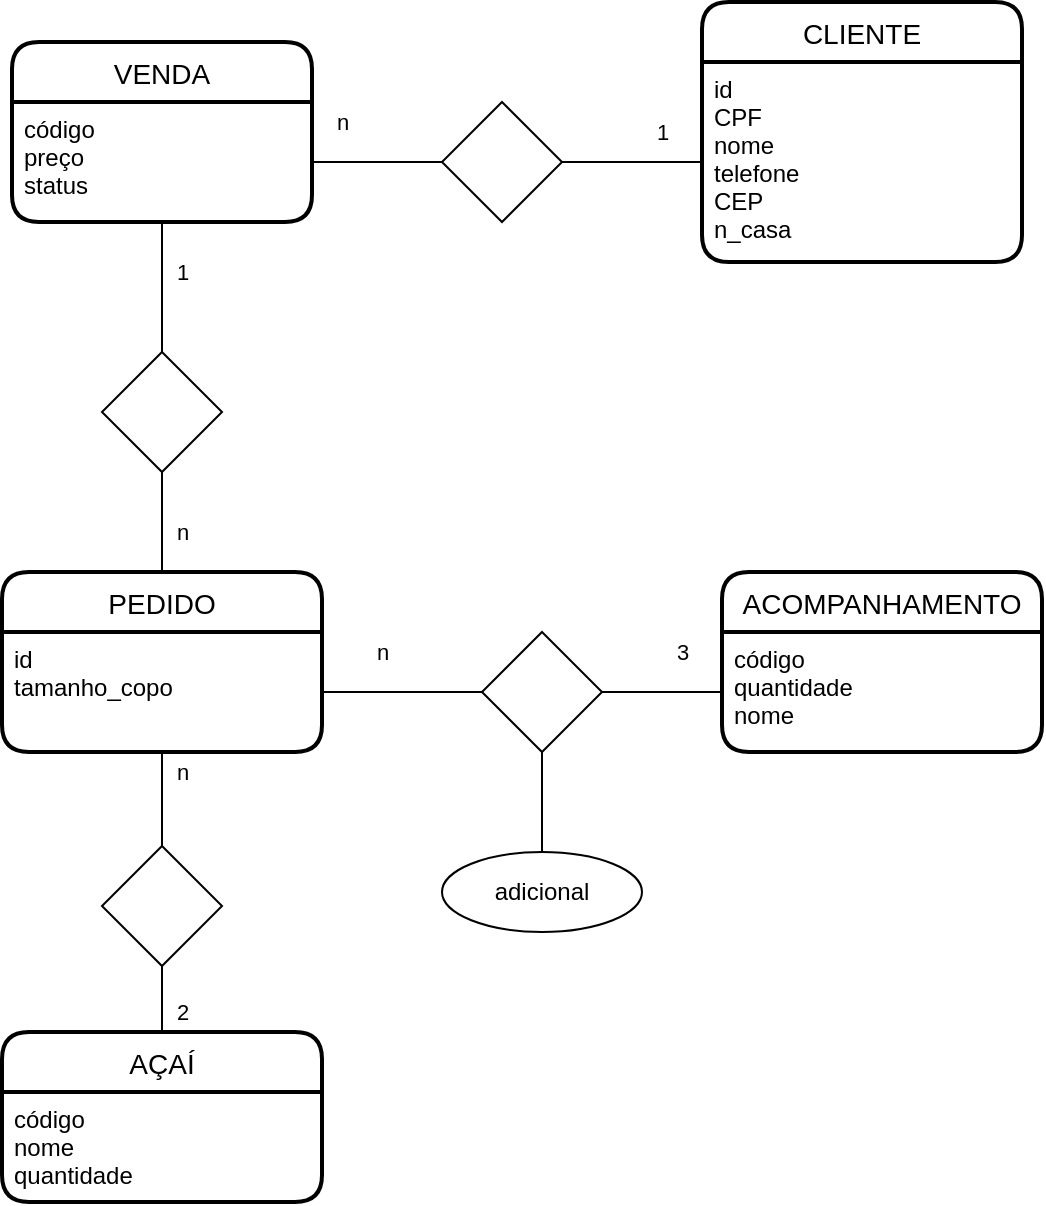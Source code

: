 <mxfile version="17.4.1" type="github">
  <diagram id="SZPW7GVk9boxVMulSVg8" name="Page-1">
    <mxGraphModel dx="1074" dy="1619" grid="1" gridSize="10" guides="1" tooltips="1" connect="1" arrows="1" fold="1" page="1" pageScale="1" pageWidth="827" pageHeight="1169" math="0" shadow="0">
      <root>
        <mxCell id="0" />
        <mxCell id="1" parent="0" />
        <mxCell id="oA1aSemkxsOHosw8v9iw-3" value="VENDA" style="swimlane;childLayout=stackLayout;horizontal=1;startSize=30;horizontalStack=0;rounded=1;fontSize=14;fontStyle=0;strokeWidth=2;resizeParent=0;resizeLast=1;shadow=0;dashed=0;align=center;" parent="1" vertex="1">
          <mxGeometry x="25" y="-1135" width="150" height="90" as="geometry" />
        </mxCell>
        <mxCell id="oA1aSemkxsOHosw8v9iw-4" value="código&#xa;preço&#xa;status" style="align=left;strokeColor=none;fillColor=none;spacingLeft=4;fontSize=12;verticalAlign=top;resizable=0;rotatable=0;part=1;" parent="oA1aSemkxsOHosw8v9iw-3" vertex="1">
          <mxGeometry y="30" width="150" height="60" as="geometry" />
        </mxCell>
        <mxCell id="oA1aSemkxsOHosw8v9iw-7" value="PEDIDO" style="swimlane;childLayout=stackLayout;horizontal=1;startSize=30;horizontalStack=0;rounded=1;fontSize=14;fontStyle=0;strokeWidth=2;resizeParent=0;resizeLast=1;shadow=0;dashed=0;align=center;" parent="1" vertex="1">
          <mxGeometry x="20" y="-870" width="160" height="90" as="geometry" />
        </mxCell>
        <mxCell id="oA1aSemkxsOHosw8v9iw-8" value="id&#xa;tamanho_copo" style="align=left;strokeColor=none;fillColor=none;spacingLeft=4;fontSize=12;verticalAlign=top;resizable=0;rotatable=0;part=1;" parent="oA1aSemkxsOHosw8v9iw-7" vertex="1">
          <mxGeometry y="30" width="160" height="60" as="geometry" />
        </mxCell>
        <mxCell id="oA1aSemkxsOHosw8v9iw-9" value="ACOMPANHAMENTO" style="swimlane;childLayout=stackLayout;horizontal=1;startSize=30;horizontalStack=0;rounded=1;fontSize=14;fontStyle=0;strokeWidth=2;resizeParent=0;resizeLast=1;shadow=0;dashed=0;align=center;" parent="1" vertex="1">
          <mxGeometry x="380" y="-870" width="160" height="90" as="geometry" />
        </mxCell>
        <mxCell id="oA1aSemkxsOHosw8v9iw-10" value="código&#xa;quantidade&#xa;nome" style="align=left;strokeColor=none;fillColor=none;spacingLeft=4;fontSize=12;verticalAlign=top;resizable=0;rotatable=0;part=1;" parent="oA1aSemkxsOHosw8v9iw-9" vertex="1">
          <mxGeometry y="30" width="160" height="60" as="geometry" />
        </mxCell>
        <mxCell id="oA1aSemkxsOHosw8v9iw-11" value="CLIENTE" style="swimlane;childLayout=stackLayout;horizontal=1;startSize=30;horizontalStack=0;rounded=1;fontSize=14;fontStyle=0;strokeWidth=2;resizeParent=0;resizeLast=1;shadow=0;dashed=0;align=center;" parent="1" vertex="1">
          <mxGeometry x="370" y="-1155" width="160" height="130" as="geometry" />
        </mxCell>
        <mxCell id="oA1aSemkxsOHosw8v9iw-12" value="id&#xa;CPF&#xa;nome&#xa;telefone&#xa;CEP&#xa;n_casa" style="align=left;strokeColor=none;fillColor=none;spacingLeft=4;fontSize=12;verticalAlign=top;resizable=0;rotatable=0;part=1;" parent="oA1aSemkxsOHosw8v9iw-11" vertex="1">
          <mxGeometry y="30" width="160" height="100" as="geometry" />
        </mxCell>
        <mxCell id="oA1aSemkxsOHosw8v9iw-17" value="" style="shape=rhombus;perimeter=rhombusPerimeter;whiteSpace=wrap;html=1;align=center;" parent="1" vertex="1">
          <mxGeometry x="70" y="-980" width="60" height="60" as="geometry" />
        </mxCell>
        <mxCell id="oA1aSemkxsOHosw8v9iw-25" value="" style="shape=rhombus;perimeter=rhombusPerimeter;whiteSpace=wrap;html=1;align=center;" parent="1" vertex="1">
          <mxGeometry x="260" y="-840" width="60" height="60" as="geometry" />
        </mxCell>
        <mxCell id="oA1aSemkxsOHosw8v9iw-27" value="adicional" style="ellipse;whiteSpace=wrap;html=1;align=center;" parent="1" vertex="1">
          <mxGeometry x="240" y="-730" width="100" height="40" as="geometry" />
        </mxCell>
        <mxCell id="oA1aSemkxsOHosw8v9iw-37" value="AÇAÍ" style="swimlane;childLayout=stackLayout;horizontal=1;startSize=30;horizontalStack=0;rounded=1;fontSize=14;fontStyle=0;strokeWidth=2;resizeParent=0;resizeLast=1;shadow=0;dashed=0;align=center;fontFamily=Helvetica;fontColor=default;" parent="1" vertex="1">
          <mxGeometry x="20" y="-640" width="160" height="85" as="geometry" />
        </mxCell>
        <mxCell id="oA1aSemkxsOHosw8v9iw-38" value="código&#xa;nome&#xa;quantidade" style="align=left;strokeColor=none;fillColor=none;spacingLeft=4;fontSize=12;verticalAlign=top;resizable=0;rotatable=0;part=1;fontFamily=Helvetica;fontColor=default;" parent="oA1aSemkxsOHosw8v9iw-37" vertex="1">
          <mxGeometry y="30" width="160" height="55" as="geometry" />
        </mxCell>
        <mxCell id="oA1aSemkxsOHosw8v9iw-40" value="" style="shape=rhombus;perimeter=rhombusPerimeter;whiteSpace=wrap;html=1;align=center;" parent="1" vertex="1">
          <mxGeometry x="70" y="-733" width="60" height="60" as="geometry" />
        </mxCell>
        <mxCell id="oA1aSemkxsOHosw8v9iw-42" value="n" style="text;html=1;align=center;verticalAlign=middle;resizable=0;points=[];autosize=1;strokeColor=none;fillColor=none;fontSize=11;fontFamily=Helvetica;fontColor=default;" parent="1" vertex="1">
          <mxGeometry x="100" y="-780" width="20" height="20" as="geometry" />
        </mxCell>
        <mxCell id="oA1aSemkxsOHosw8v9iw-43" value="2" style="text;html=1;align=center;verticalAlign=middle;resizable=0;points=[];autosize=1;strokeColor=none;fillColor=none;fontSize=11;fontFamily=Helvetica;fontColor=default;" parent="1" vertex="1">
          <mxGeometry x="100" y="-660" width="20" height="20" as="geometry" />
        </mxCell>
        <mxCell id="oA1aSemkxsOHosw8v9iw-46" style="edgeStyle=none;shape=connector;rounded=0;orthogonalLoop=1;jettySize=auto;html=1;entryX=0.5;entryY=1;entryDx=0;entryDy=0;labelBackgroundColor=default;fontFamily=Helvetica;fontSize=11;fontColor=default;endArrow=classic;strokeColor=default;" parent="1" source="oA1aSemkxsOHosw8v9iw-40" target="oA1aSemkxsOHosw8v9iw-40" edge="1">
          <mxGeometry relative="1" as="geometry" />
        </mxCell>
        <mxCell id="oA1aSemkxsOHosw8v9iw-48" value="" style="endArrow=none;html=1;rounded=0;labelBackgroundColor=default;fontFamily=Helvetica;fontSize=11;fontColor=default;strokeColor=default;shape=connector;entryX=0.5;entryY=0;entryDx=0;entryDy=0;exitX=0.5;exitY=1;exitDx=0;exitDy=0;" parent="1" source="oA1aSemkxsOHosw8v9iw-40" target="oA1aSemkxsOHosw8v9iw-37" edge="1">
          <mxGeometry relative="1" as="geometry">
            <mxPoint x="150" y="-660" as="sourcePoint" />
            <mxPoint x="290" y="-680" as="targetPoint" />
          </mxGeometry>
        </mxCell>
        <mxCell id="oA1aSemkxsOHosw8v9iw-49" value="" style="endArrow=none;html=1;rounded=0;labelBackgroundColor=default;fontFamily=Helvetica;fontSize=11;fontColor=default;strokeColor=default;shape=connector;entryX=0.5;entryY=0;entryDx=0;entryDy=0;" parent="1" source="oA1aSemkxsOHosw8v9iw-8" target="oA1aSemkxsOHosw8v9iw-40" edge="1">
          <mxGeometry relative="1" as="geometry">
            <mxPoint x="130" y="-720" as="sourcePoint" />
            <mxPoint x="130" y="-670" as="targetPoint" />
            <Array as="points" />
          </mxGeometry>
        </mxCell>
        <mxCell id="oA1aSemkxsOHosw8v9iw-54" value="" style="endArrow=none;html=1;rounded=0;labelBackgroundColor=default;fontFamily=Helvetica;fontSize=11;fontColor=default;strokeColor=default;shape=connector;exitX=0.5;exitY=1;exitDx=0;exitDy=0;entryX=0.5;entryY=0;entryDx=0;entryDy=0;" parent="1" source="oA1aSemkxsOHosw8v9iw-17" target="oA1aSemkxsOHosw8v9iw-7" edge="1">
          <mxGeometry relative="1" as="geometry">
            <mxPoint x="100" y="-910" as="sourcePoint" />
            <mxPoint x="280" y="-900" as="targetPoint" />
          </mxGeometry>
        </mxCell>
        <mxCell id="oA1aSemkxsOHosw8v9iw-55" value="" style="endArrow=none;html=1;rounded=0;labelBackgroundColor=default;fontFamily=Helvetica;fontSize=11;fontColor=default;strokeColor=default;shape=connector;exitX=0.5;exitY=1;exitDx=0;exitDy=0;entryX=0.5;entryY=0;entryDx=0;entryDy=0;" parent="1" source="oA1aSemkxsOHosw8v9iw-4" target="oA1aSemkxsOHosw8v9iw-17" edge="1">
          <mxGeometry relative="1" as="geometry">
            <mxPoint x="150" y="-990" as="sourcePoint" />
            <mxPoint x="310" y="-990" as="targetPoint" />
          </mxGeometry>
        </mxCell>
        <mxCell id="oA1aSemkxsOHosw8v9iw-56" value="" style="endArrow=none;html=1;rounded=0;labelBackgroundColor=default;fontFamily=Helvetica;fontSize=11;fontColor=default;strokeColor=default;shape=connector;exitX=1;exitY=0.5;exitDx=0;exitDy=0;entryX=0;entryY=0.5;entryDx=0;entryDy=0;" parent="1" source="oA1aSemkxsOHosw8v9iw-4" target="oA1aSemkxsOHosw8v9iw-57" edge="1">
          <mxGeometry relative="1" as="geometry">
            <mxPoint x="160" y="-970" as="sourcePoint" />
            <mxPoint x="240" y="-1050" as="targetPoint" />
          </mxGeometry>
        </mxCell>
        <mxCell id="oA1aSemkxsOHosw8v9iw-57" value="" style="shape=rhombus;perimeter=rhombusPerimeter;whiteSpace=wrap;html=1;align=center;" parent="1" vertex="1">
          <mxGeometry x="240" y="-1105" width="60" height="60" as="geometry" />
        </mxCell>
        <mxCell id="oA1aSemkxsOHosw8v9iw-58" value="" style="endArrow=none;html=1;rounded=0;labelBackgroundColor=default;fontFamily=Helvetica;fontSize=11;fontColor=default;strokeColor=default;shape=connector;exitX=1;exitY=0.5;exitDx=0;exitDy=0;entryX=0;entryY=0.5;entryDx=0;entryDy=0;" parent="1" source="oA1aSemkxsOHosw8v9iw-57" target="oA1aSemkxsOHosw8v9iw-12" edge="1">
          <mxGeometry relative="1" as="geometry">
            <mxPoint x="320.0" y="-1075" as="sourcePoint" />
            <mxPoint x="340" y="-970" as="targetPoint" />
          </mxGeometry>
        </mxCell>
        <mxCell id="oA1aSemkxsOHosw8v9iw-64" value="" style="endArrow=none;html=1;rounded=0;labelBackgroundColor=default;fontFamily=Helvetica;fontSize=11;fontColor=default;strokeColor=default;shape=connector;exitX=1;exitY=0.5;exitDx=0;exitDy=0;entryX=0;entryY=0.5;entryDx=0;entryDy=0;" parent="1" source="oA1aSemkxsOHosw8v9iw-8" target="oA1aSemkxsOHosw8v9iw-25" edge="1">
          <mxGeometry relative="1" as="geometry">
            <mxPoint x="650" y="-850" as="sourcePoint" />
            <mxPoint x="220" y="-760" as="targetPoint" />
          </mxGeometry>
        </mxCell>
        <mxCell id="oA1aSemkxsOHosw8v9iw-65" value="" style="endArrow=none;html=1;rounded=0;labelBackgroundColor=default;fontFamily=Helvetica;fontSize=11;fontColor=default;strokeColor=default;shape=connector;exitX=1;exitY=0.5;exitDx=0;exitDy=0;entryX=0;entryY=0.5;entryDx=0;entryDy=0;" parent="1" source="oA1aSemkxsOHosw8v9iw-25" target="oA1aSemkxsOHosw8v9iw-10" edge="1">
          <mxGeometry relative="1" as="geometry">
            <mxPoint x="650" y="-850" as="sourcePoint" />
            <mxPoint x="810" y="-850" as="targetPoint" />
          </mxGeometry>
        </mxCell>
        <mxCell id="oA1aSemkxsOHosw8v9iw-67" value="" style="endArrow=none;html=1;rounded=0;labelBackgroundColor=default;fontFamily=Helvetica;fontSize=11;fontColor=default;strokeColor=default;shape=connector;entryX=0.5;entryY=0;entryDx=0;entryDy=0;exitX=0.5;exitY=1;exitDx=0;exitDy=0;" parent="1" source="oA1aSemkxsOHosw8v9iw-25" target="oA1aSemkxsOHosw8v9iw-27" edge="1">
          <mxGeometry relative="1" as="geometry">
            <mxPoint x="650" y="-850" as="sourcePoint" />
            <mxPoint x="810" y="-850" as="targetPoint" />
          </mxGeometry>
        </mxCell>
        <mxCell id="oA1aSemkxsOHosw8v9iw-68" value="1" style="text;html=1;align=center;verticalAlign=middle;resizable=0;points=[];autosize=1;strokeColor=none;fillColor=none;fontSize=11;fontFamily=Helvetica;fontColor=default;" parent="1" vertex="1">
          <mxGeometry x="100" y="-1030" width="20" height="20" as="geometry" />
        </mxCell>
        <mxCell id="oA1aSemkxsOHosw8v9iw-70" value="n" style="text;html=1;align=center;verticalAlign=middle;resizable=0;points=[];autosize=1;strokeColor=none;fillColor=none;fontSize=11;fontFamily=Helvetica;fontColor=default;" parent="1" vertex="1">
          <mxGeometry x="100" y="-900" width="20" height="20" as="geometry" />
        </mxCell>
        <mxCell id="oA1aSemkxsOHosw8v9iw-71" value="n" style="text;html=1;align=center;verticalAlign=middle;resizable=0;points=[];autosize=1;strokeColor=none;fillColor=none;fontSize=11;fontFamily=Helvetica;fontColor=default;" parent="1" vertex="1">
          <mxGeometry x="180" y="-1105" width="20" height="20" as="geometry" />
        </mxCell>
        <mxCell id="oA1aSemkxsOHosw8v9iw-72" value="1" style="text;html=1;align=center;verticalAlign=middle;resizable=0;points=[];autosize=1;strokeColor=none;fillColor=none;fontSize=11;fontFamily=Helvetica;fontColor=default;" parent="1" vertex="1">
          <mxGeometry x="340" y="-1100" width="20" height="20" as="geometry" />
        </mxCell>
        <mxCell id="oA1aSemkxsOHosw8v9iw-76" value="n" style="text;html=1;align=center;verticalAlign=middle;resizable=0;points=[];autosize=1;strokeColor=none;fillColor=none;fontSize=11;fontFamily=Helvetica;fontColor=default;" parent="1" vertex="1">
          <mxGeometry x="200" y="-840" width="20" height="20" as="geometry" />
        </mxCell>
        <mxCell id="oA1aSemkxsOHosw8v9iw-77" value="3" style="text;html=1;align=center;verticalAlign=middle;resizable=0;points=[];autosize=1;strokeColor=none;fillColor=none;fontSize=11;fontFamily=Helvetica;fontColor=default;" parent="1" vertex="1">
          <mxGeometry x="350" y="-840" width="20" height="20" as="geometry" />
        </mxCell>
      </root>
    </mxGraphModel>
  </diagram>
</mxfile>
